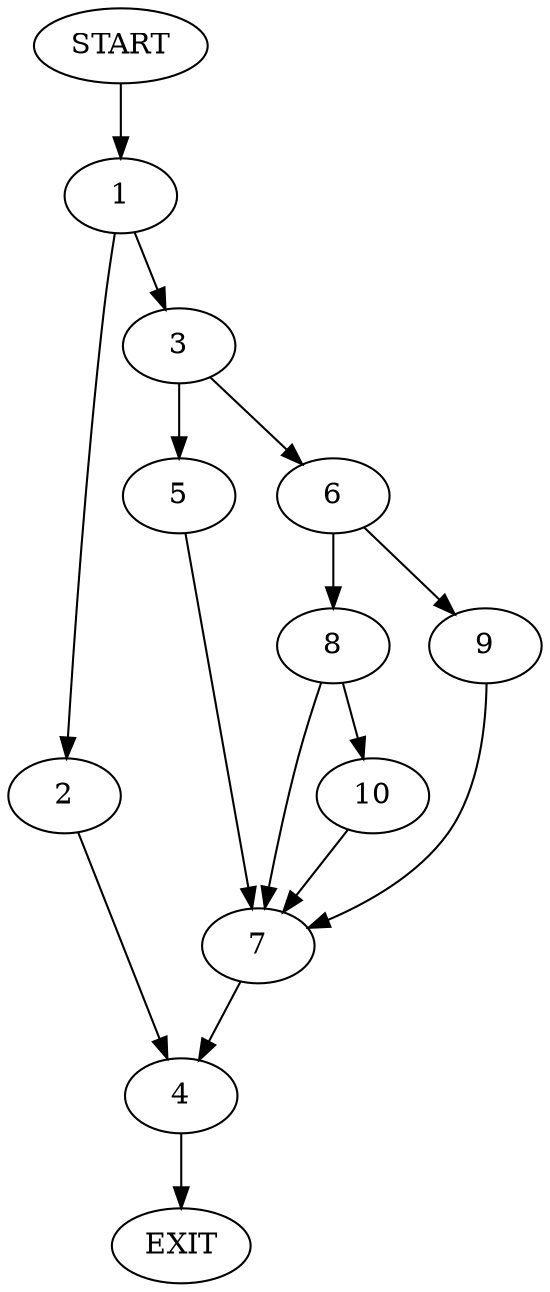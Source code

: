 digraph {
0 [label="START"]
11 [label="EXIT"]
0 -> 1
1 -> 2
1 -> 3
2 -> 4
3 -> 5
3 -> 6
5 -> 7
6 -> 8
6 -> 9
7 -> 4
9 -> 7
8 -> 10
8 -> 7
10 -> 7
4 -> 11
}
